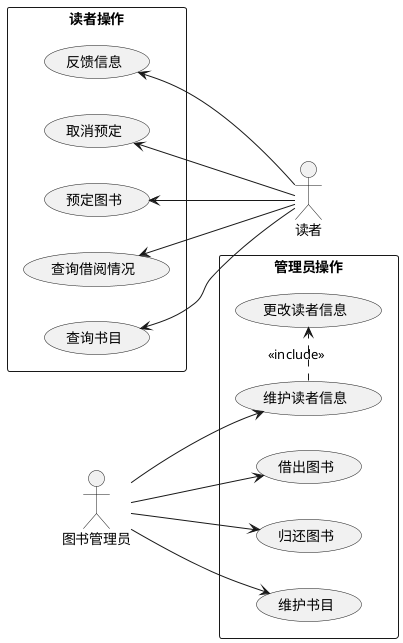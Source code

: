@startuml
:图书管理员:as admin
:读者:as reader
left to right direction
rectangle 管理员操作{
    (借出图书)
    (归还图书)
    (维护书目)
    (维护读者信息)
    (更改读者信息)
}
rectangle 读者操作{
    (查询书目)
    (查询借阅情况)
    (预定图书)
    (取消预定)
    (反馈信息)
}
'left to right direction
admin -down->(借出图书)
admin -down->(归还图书)
admin -down->(维护书目)
admin -down->(维护读者信息)
reader -up->(查询书目)
reader -up->(查询借阅情况)
reader -up->(预定图书)
reader -up->(取消预定)
reader -up->(反馈信息)
(维护读者信息).>(更改读者信息):<<include>>

@enduml